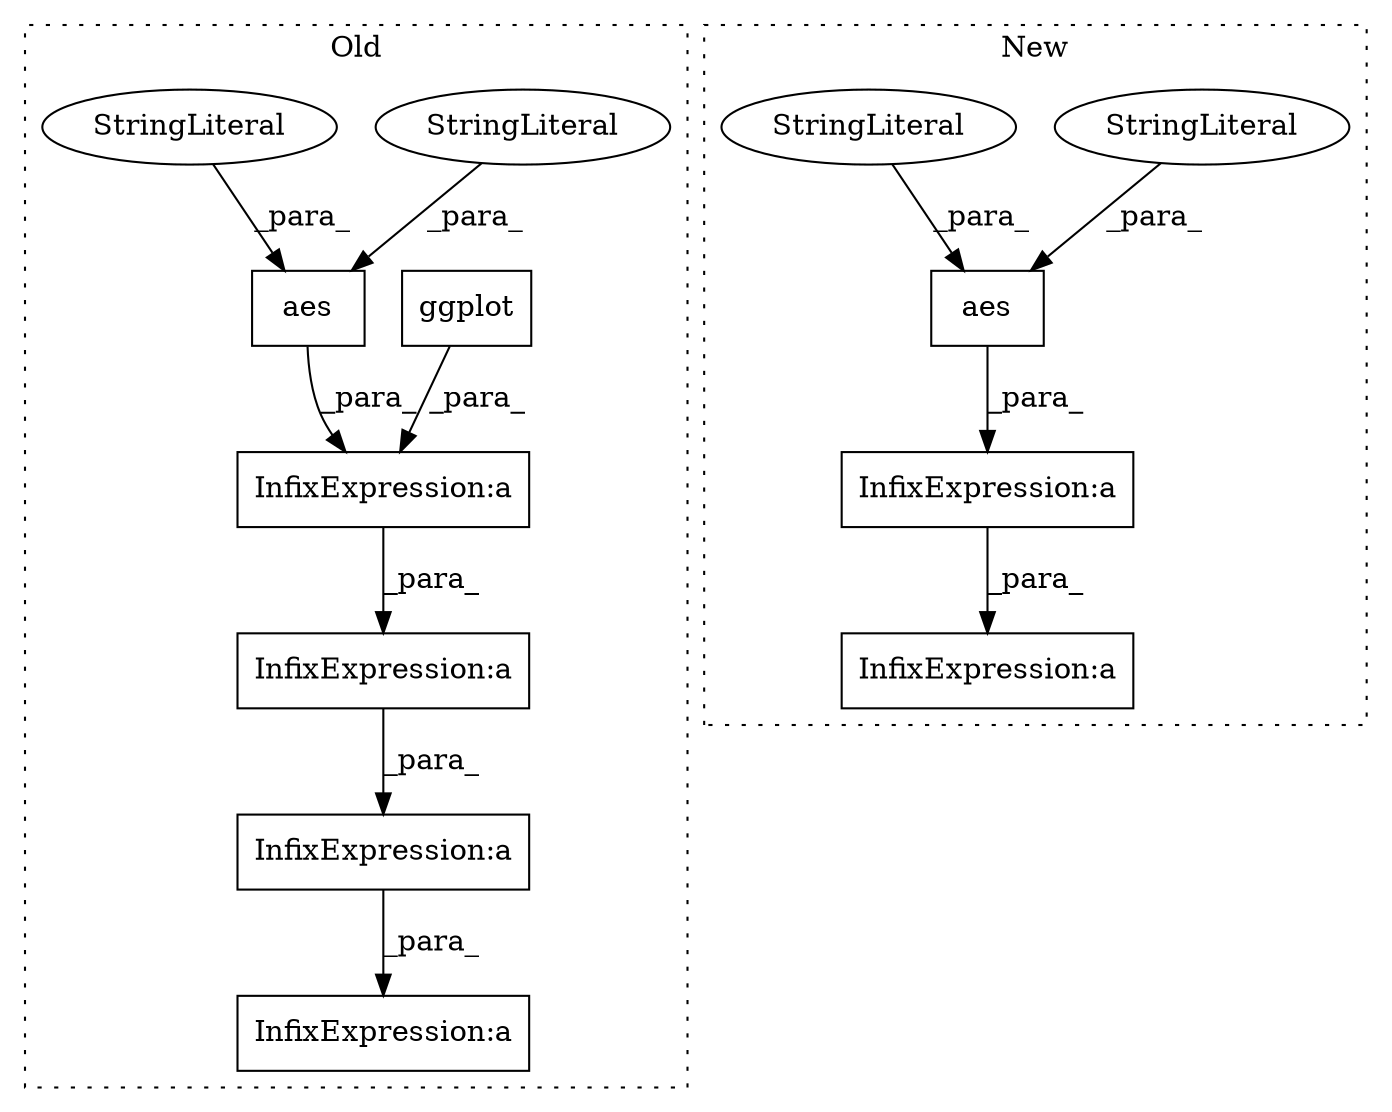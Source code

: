 digraph G {
subgraph cluster0 {
1 [label="ggplot" a="32" s="1209,1219" l="7,1" shape="box"];
4 [label="InfixExpression:a" a="27" s="1338" l="3" shape="box"];
5 [label="InfixExpression:a" a="27" s="1446" l="3" shape="box"];
6 [label="InfixExpression:a" a="27" s="1365" l="3" shape="box"];
7 [label="InfixExpression:a" a="27" s="1392" l="3" shape="box"];
10 [label="aes" a="32" s="1306,1333" l="4,1" shape="box"];
12 [label="StringLiteral" a="45" s="1317" l="4" shape="ellipse"];
13 [label="StringLiteral" a="45" s="1329" l="4" shape="ellipse"];
label = "Old";
style="dotted";
}
subgraph cluster1 {
2 [label="aes" a="32" s="954,973" l="4,1" shape="box"];
3 [label="InfixExpression:a" a="27" s="976" l="3" shape="box"];
8 [label="StringLiteral" a="45" s="958" l="11" shape="ellipse"];
9 [label="StringLiteral" a="45" s="970" l="3" shape="ellipse"];
11 [label="InfixExpression:a" a="27" s="940" l="3" shape="box"];
label = "New";
style="dotted";
}
1 -> 4 [label="_para_"];
2 -> 11 [label="_para_"];
4 -> 6 [label="_para_"];
6 -> 7 [label="_para_"];
7 -> 5 [label="_para_"];
8 -> 2 [label="_para_"];
9 -> 2 [label="_para_"];
10 -> 4 [label="_para_"];
11 -> 3 [label="_para_"];
12 -> 10 [label="_para_"];
13 -> 10 [label="_para_"];
}